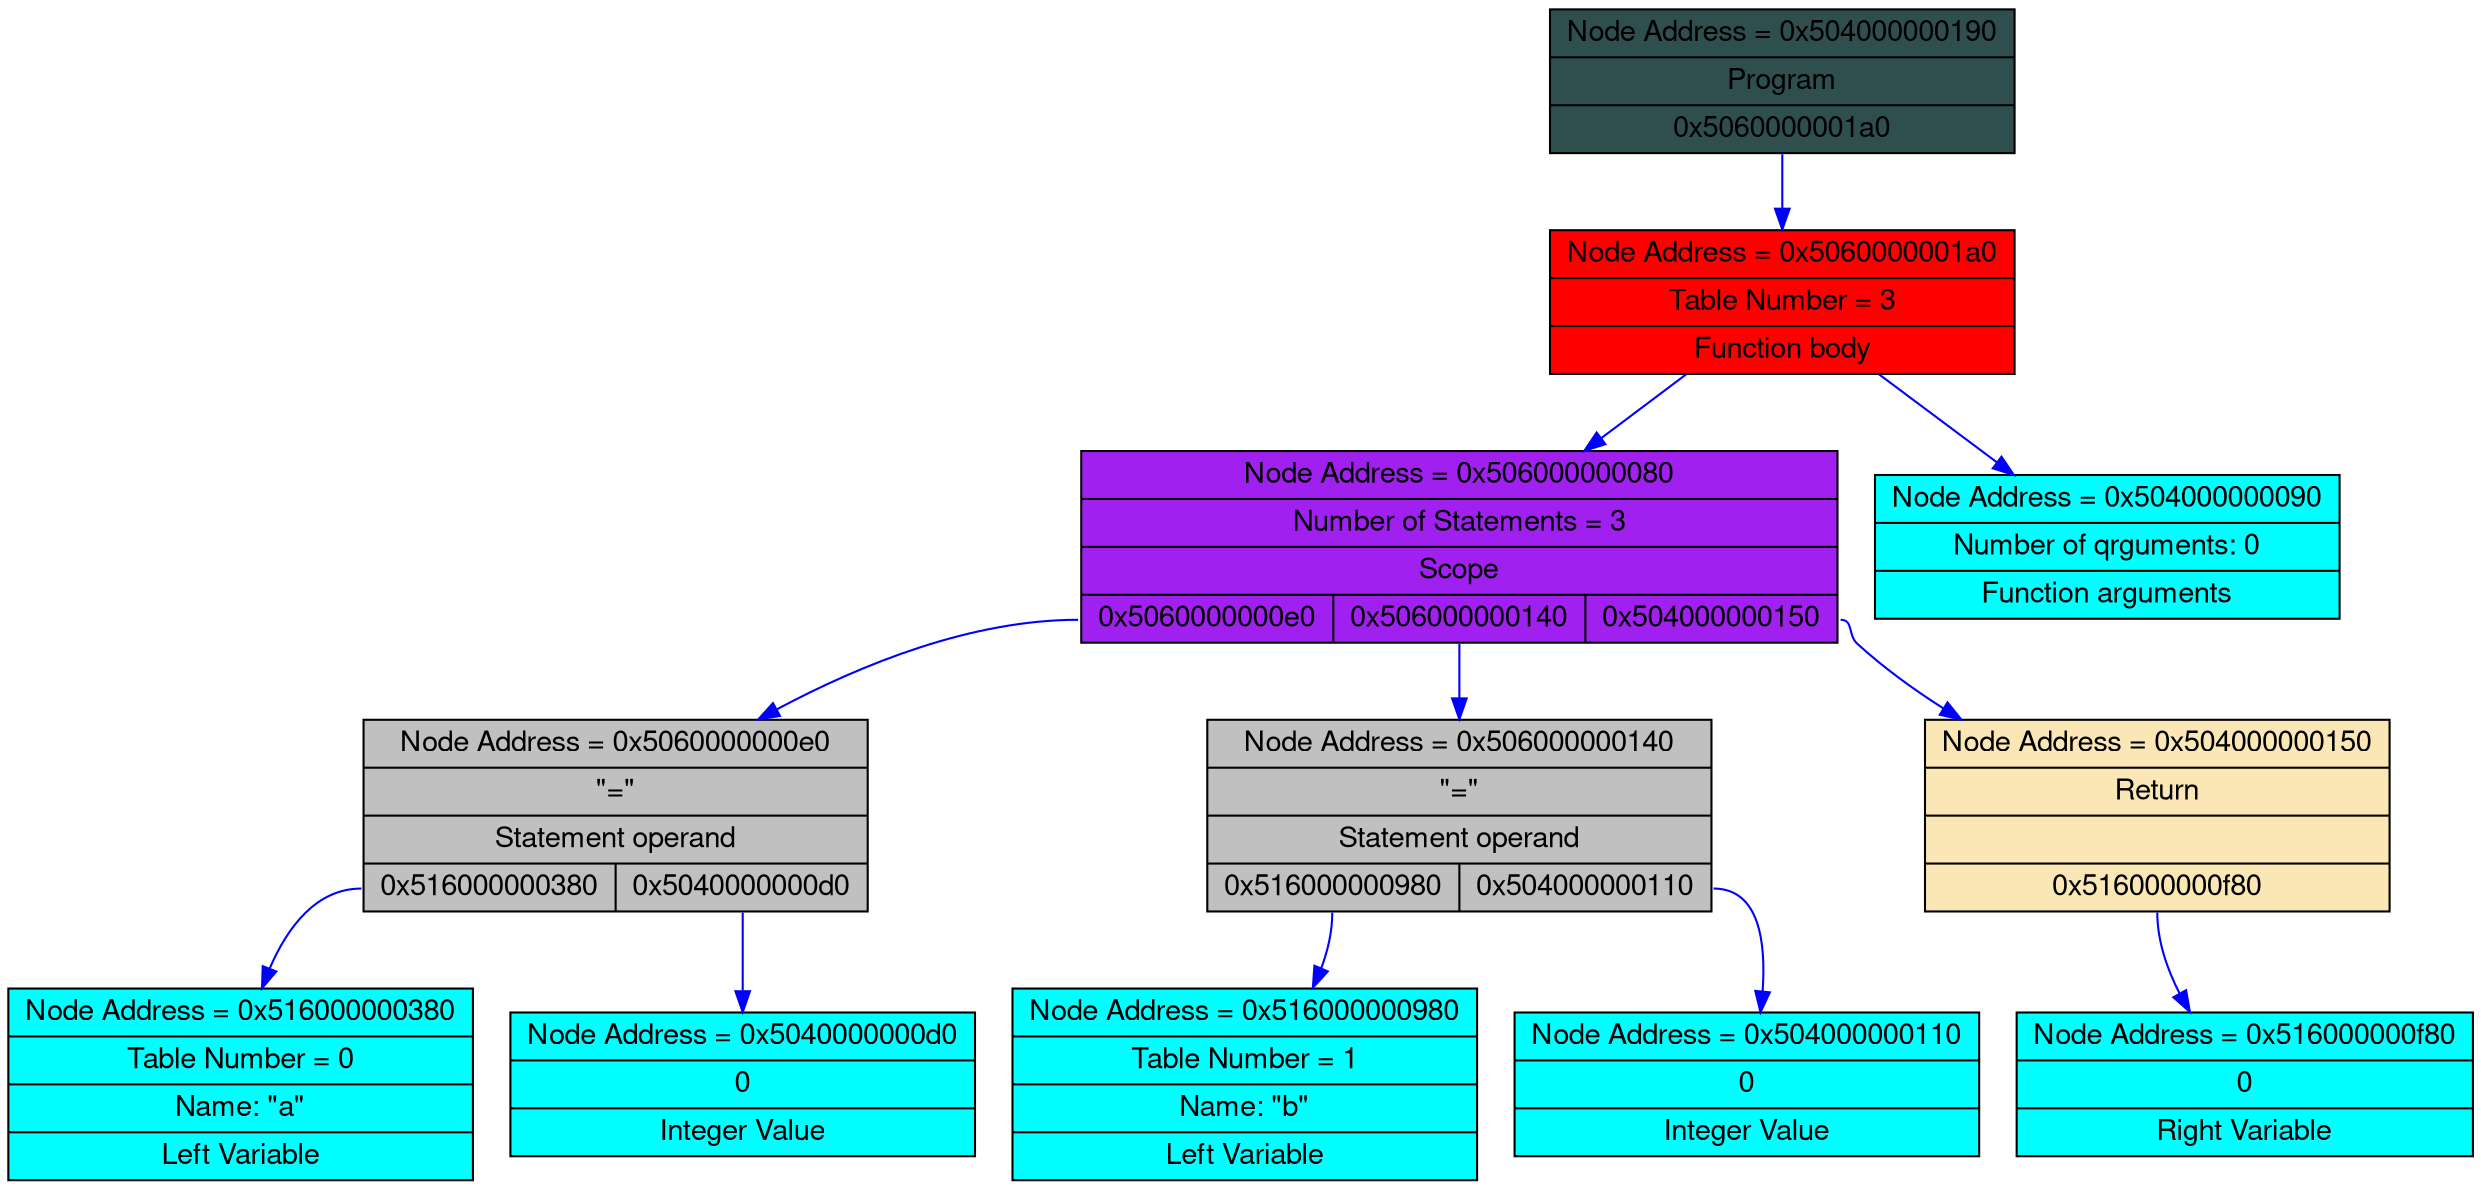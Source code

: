 digraph g {
fontname="Helvetica,Arial,sans-serif"node [fontname="Helvetica,Arial,sans-serif", color = "green"]
graph [
rankdir = "TB"
];
node [
fontisze = "16"
shape = "ellipse"
style = filled
];

"node0" [
rank = 0
"label" = "{<adr> Node Address =  0x504000000190|<value> Program|{<d0>0x5060000001a0}}"
color="black"
fillcolor="#2F4F4F"
shape = "record"];node0: <d0> -> node1[color = "blue"];

"node1" [
rank = 1
"label" = "{<adr> Node Address =  0x5060000001a0|<value> Table Number = 3|Function body}"
color="black"
fillcolor="red"
shape = "record"];node1: <d0> -> node2[color = "blue"];

"node2" [
rank = 2
"label" = "{<adr> Node Address =  0x506000000080|<value> Number of Statements = 3|Scope|{<d0>0x5060000000e0 |<d1>0x506000000140 |<d2>0x504000000150}}"
color="black"
fillcolor="purple"
shape = "record"];node2: <d0> -> node3[color = "blue"];

"node3" [
rank = 3
"label" = "{<adr> Node Address =  0x5060000000e0|<value> \"=\"|Statement operand|{<d0>0x516000000380 |<d1>0x5040000000d0}}"
color="black"
fillcolor="grey"
shape = "record"];node3: <d0> -> node4[color = "blue"];

"node4" [
rank = 4
"label" = "{<adr> Node Address =  0x516000000380|<value> Table Number = 0|Name: \"a\"|Left Variable}"
color="black"
fillcolor="cyan"
shape = "record"];node3: <d1> -> node5[color = "blue"];

"node5" [
rank = 5
"label" = "{<adr> Node Address =  0x5040000000d0|<value> 0|Integer Value}"
color="black"
fillcolor="cyan"
shape = "record"];node2: <d1> -> node6[color = "blue"];

"node6" [
rank = 4
"label" = "{<adr> Node Address =  0x506000000140|<value> \"=\"|Statement operand|{<d0>0x516000000980 |<d1>0x504000000110}}"
color="black"
fillcolor="grey"
shape = "record"];node6: <d0> -> node7[color = "blue"];

"node7" [
rank = 5
"label" = "{<adr> Node Address =  0x516000000980|<value> Table Number = 1|Name: \"b\"|Left Variable}"
color="black"
fillcolor="cyan"
shape = "record"];node6: <d1> -> node8[color = "blue"];

"node8" [
rank = 6
"label" = "{<adr> Node Address =  0x504000000110|<value> 0|Integer Value}"
color="black"
fillcolor="cyan"
shape = "record"];node2: <d2> -> node9[color = "blue"];

"node9" [
rank = 5
"label" = "{<adr> Node Address =  0x504000000150|<value> Return||{<d0>0x516000000f80}}"
color="black"
fillcolor="#FAE7B5"
shape = "record"];node9: <d0> -> node10[color = "blue"];

"node10" [
rank = 6
"label" = "{<adr> Node Address =  0x516000000f80|<value> 0|Right Variable}"
color="black"
fillcolor="cyan"
shape = "record"];node1: <d1> -> node11[color = "blue"];

"node11" [
rank = 3
"label" = "{<adr> Node Address =  0x504000000090|<value> Number of qrguments: 0|Function arguments}"
color="black"
fillcolor="cyan"
shape = "record"];}